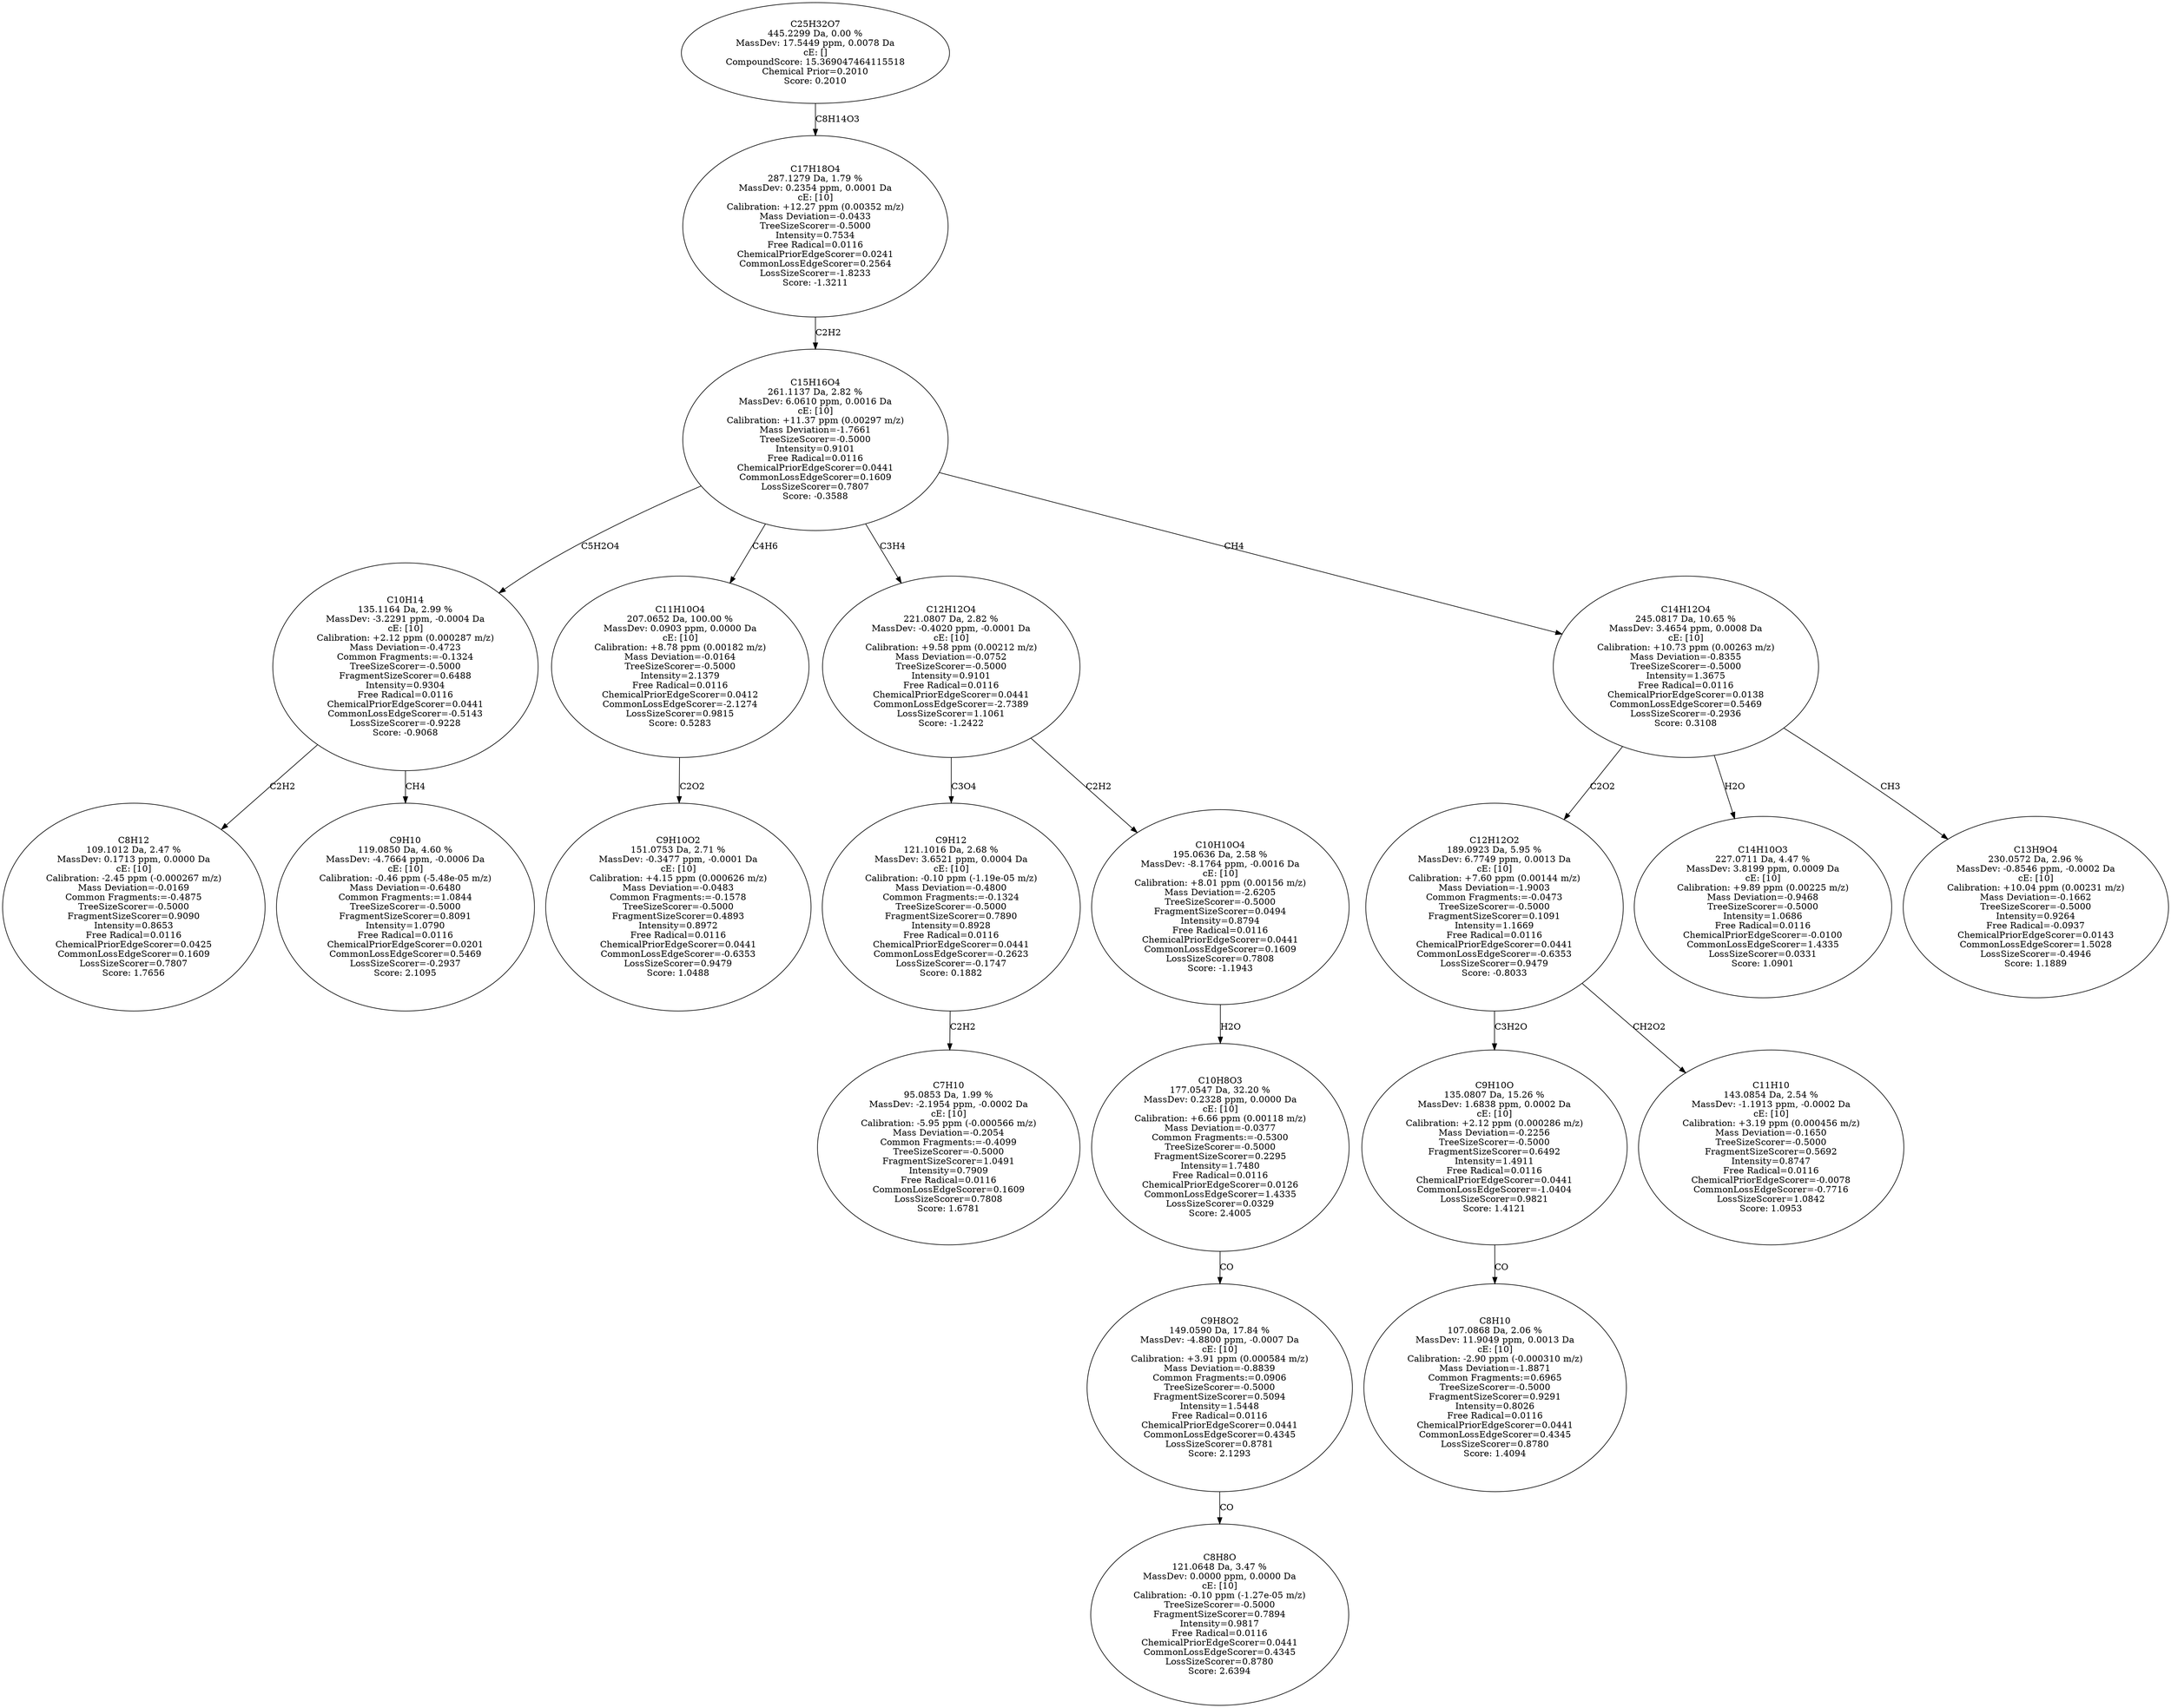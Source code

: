 strict digraph {
v1 [label="C8H12\n109.1012 Da, 2.47 %\nMassDev: 0.1713 ppm, 0.0000 Da\ncE: [10]\nCalibration: -2.45 ppm (-0.000267 m/z)\nMass Deviation=-0.0169\nCommon Fragments:=-0.4875\nTreeSizeScorer=-0.5000\nFragmentSizeScorer=0.9090\nIntensity=0.8653\nFree Radical=0.0116\nChemicalPriorEdgeScorer=0.0425\nCommonLossEdgeScorer=0.1609\nLossSizeScorer=0.7807\nScore: 1.7656"];
v2 [label="C9H10\n119.0850 Da, 4.60 %\nMassDev: -4.7664 ppm, -0.0006 Da\ncE: [10]\nCalibration: -0.46 ppm (-5.48e-05 m/z)\nMass Deviation=-0.6480\nCommon Fragments:=1.0844\nTreeSizeScorer=-0.5000\nFragmentSizeScorer=0.8091\nIntensity=1.0790\nFree Radical=0.0116\nChemicalPriorEdgeScorer=0.0201\nCommonLossEdgeScorer=0.5469\nLossSizeScorer=-0.2937\nScore: 2.1095"];
v3 [label="C10H14\n135.1164 Da, 2.99 %\nMassDev: -3.2291 ppm, -0.0004 Da\ncE: [10]\nCalibration: +2.12 ppm (0.000287 m/z)\nMass Deviation=-0.4723\nCommon Fragments:=-0.1324\nTreeSizeScorer=-0.5000\nFragmentSizeScorer=0.6488\nIntensity=0.9304\nFree Radical=0.0116\nChemicalPriorEdgeScorer=0.0441\nCommonLossEdgeScorer=-0.5143\nLossSizeScorer=-0.9228\nScore: -0.9068"];
v4 [label="C9H10O2\n151.0753 Da, 2.71 %\nMassDev: -0.3477 ppm, -0.0001 Da\ncE: [10]\nCalibration: +4.15 ppm (0.000626 m/z)\nMass Deviation=-0.0483\nCommon Fragments:=-0.1578\nTreeSizeScorer=-0.5000\nFragmentSizeScorer=0.4893\nIntensity=0.8972\nFree Radical=0.0116\nChemicalPriorEdgeScorer=0.0441\nCommonLossEdgeScorer=-0.6353\nLossSizeScorer=0.9479\nScore: 1.0488"];
v5 [label="C11H10O4\n207.0652 Da, 100.00 %\nMassDev: 0.0903 ppm, 0.0000 Da\ncE: [10]\nCalibration: +8.78 ppm (0.00182 m/z)\nMass Deviation=-0.0164\nTreeSizeScorer=-0.5000\nIntensity=2.1379\nFree Radical=0.0116\nChemicalPriorEdgeScorer=0.0412\nCommonLossEdgeScorer=-2.1274\nLossSizeScorer=0.9815\nScore: 0.5283"];
v6 [label="C7H10\n95.0853 Da, 1.99 %\nMassDev: -2.1954 ppm, -0.0002 Da\ncE: [10]\nCalibration: -5.95 ppm (-0.000566 m/z)\nMass Deviation=-0.2054\nCommon Fragments:=-0.4099\nTreeSizeScorer=-0.5000\nFragmentSizeScorer=1.0491\nIntensity=0.7909\nFree Radical=0.0116\nCommonLossEdgeScorer=0.1609\nLossSizeScorer=0.7808\nScore: 1.6781"];
v7 [label="C9H12\n121.1016 Da, 2.68 %\nMassDev: 3.6521 ppm, 0.0004 Da\ncE: [10]\nCalibration: -0.10 ppm (-1.19e-05 m/z)\nMass Deviation=-0.4800\nCommon Fragments:=-0.1324\nTreeSizeScorer=-0.5000\nFragmentSizeScorer=0.7890\nIntensity=0.8928\nFree Radical=0.0116\nChemicalPriorEdgeScorer=0.0441\nCommonLossEdgeScorer=-0.2623\nLossSizeScorer=-0.1747\nScore: 0.1882"];
v8 [label="C8H8O\n121.0648 Da, 3.47 %\nMassDev: 0.0000 ppm, 0.0000 Da\ncE: [10]\nCalibration: -0.10 ppm (-1.27e-05 m/z)\nTreeSizeScorer=-0.5000\nFragmentSizeScorer=0.7894\nIntensity=0.9817\nFree Radical=0.0116\nChemicalPriorEdgeScorer=0.0441\nCommonLossEdgeScorer=0.4345\nLossSizeScorer=0.8780\nScore: 2.6394"];
v9 [label="C9H8O2\n149.0590 Da, 17.84 %\nMassDev: -4.8800 ppm, -0.0007 Da\ncE: [10]\nCalibration: +3.91 ppm (0.000584 m/z)\nMass Deviation=-0.8839\nCommon Fragments:=0.0906\nTreeSizeScorer=-0.5000\nFragmentSizeScorer=0.5094\nIntensity=1.5448\nFree Radical=0.0116\nChemicalPriorEdgeScorer=0.0441\nCommonLossEdgeScorer=0.4345\nLossSizeScorer=0.8781\nScore: 2.1293"];
v10 [label="C10H8O3\n177.0547 Da, 32.20 %\nMassDev: 0.2328 ppm, 0.0000 Da\ncE: [10]\nCalibration: +6.66 ppm (0.00118 m/z)\nMass Deviation=-0.0377\nCommon Fragments:=-0.5300\nTreeSizeScorer=-0.5000\nFragmentSizeScorer=0.2295\nIntensity=1.7480\nFree Radical=0.0116\nChemicalPriorEdgeScorer=0.0126\nCommonLossEdgeScorer=1.4335\nLossSizeScorer=0.0329\nScore: 2.4005"];
v11 [label="C10H10O4\n195.0636 Da, 2.58 %\nMassDev: -8.1764 ppm, -0.0016 Da\ncE: [10]\nCalibration: +8.01 ppm (0.00156 m/z)\nMass Deviation=-2.6205\nTreeSizeScorer=-0.5000\nFragmentSizeScorer=0.0494\nIntensity=0.8794\nFree Radical=0.0116\nChemicalPriorEdgeScorer=0.0441\nCommonLossEdgeScorer=0.1609\nLossSizeScorer=0.7808\nScore: -1.1943"];
v12 [label="C12H12O4\n221.0807 Da, 2.82 %\nMassDev: -0.4020 ppm, -0.0001 Da\ncE: [10]\nCalibration: +9.58 ppm (0.00212 m/z)\nMass Deviation=-0.0752\nTreeSizeScorer=-0.5000\nIntensity=0.9101\nFree Radical=0.0116\nChemicalPriorEdgeScorer=0.0441\nCommonLossEdgeScorer=-2.7389\nLossSizeScorer=1.1061\nScore: -1.2422"];
v13 [label="C8H10\n107.0868 Da, 2.06 %\nMassDev: 11.9049 ppm, 0.0013 Da\ncE: [10]\nCalibration: -2.90 ppm (-0.000310 m/z)\nMass Deviation=-1.8871\nCommon Fragments:=0.6965\nTreeSizeScorer=-0.5000\nFragmentSizeScorer=0.9291\nIntensity=0.8026\nFree Radical=0.0116\nChemicalPriorEdgeScorer=0.0441\nCommonLossEdgeScorer=0.4345\nLossSizeScorer=0.8780\nScore: 1.4094"];
v14 [label="C9H10O\n135.0807 Da, 15.26 %\nMassDev: 1.6838 ppm, 0.0002 Da\ncE: [10]\nCalibration: +2.12 ppm (0.000286 m/z)\nMass Deviation=-0.2256\nTreeSizeScorer=-0.5000\nFragmentSizeScorer=0.6492\nIntensity=1.4911\nFree Radical=0.0116\nChemicalPriorEdgeScorer=0.0441\nCommonLossEdgeScorer=-1.0404\nLossSizeScorer=0.9821\nScore: 1.4121"];
v15 [label="C11H10\n143.0854 Da, 2.54 %\nMassDev: -1.1913 ppm, -0.0002 Da\ncE: [10]\nCalibration: +3.19 ppm (0.000456 m/z)\nMass Deviation=-0.1650\nTreeSizeScorer=-0.5000\nFragmentSizeScorer=0.5692\nIntensity=0.8747\nFree Radical=0.0116\nChemicalPriorEdgeScorer=-0.0078\nCommonLossEdgeScorer=-0.7716\nLossSizeScorer=1.0842\nScore: 1.0953"];
v16 [label="C12H12O2\n189.0923 Da, 5.95 %\nMassDev: 6.7749 ppm, 0.0013 Da\ncE: [10]\nCalibration: +7.60 ppm (0.00144 m/z)\nMass Deviation=-1.9003\nCommon Fragments:=-0.0473\nTreeSizeScorer=-0.5000\nFragmentSizeScorer=0.1091\nIntensity=1.1669\nFree Radical=0.0116\nChemicalPriorEdgeScorer=0.0441\nCommonLossEdgeScorer=-0.6353\nLossSizeScorer=0.9479\nScore: -0.8033"];
v17 [label="C14H10O3\n227.0711 Da, 4.47 %\nMassDev: 3.8199 ppm, 0.0009 Da\ncE: [10]\nCalibration: +9.89 ppm (0.00225 m/z)\nMass Deviation=-0.9468\nTreeSizeScorer=-0.5000\nIntensity=1.0686\nFree Radical=0.0116\nChemicalPriorEdgeScorer=-0.0100\nCommonLossEdgeScorer=1.4335\nLossSizeScorer=0.0331\nScore: 1.0901"];
v18 [label="C13H9O4\n230.0572 Da, 2.96 %\nMassDev: -0.8546 ppm, -0.0002 Da\ncE: [10]\nCalibration: +10.04 ppm (0.00231 m/z)\nMass Deviation=-0.1662\nTreeSizeScorer=-0.5000\nIntensity=0.9264\nFree Radical=-0.0937\nChemicalPriorEdgeScorer=0.0143\nCommonLossEdgeScorer=1.5028\nLossSizeScorer=-0.4946\nScore: 1.1889"];
v19 [label="C14H12O4\n245.0817 Da, 10.65 %\nMassDev: 3.4654 ppm, 0.0008 Da\ncE: [10]\nCalibration: +10.73 ppm (0.00263 m/z)\nMass Deviation=-0.8355\nTreeSizeScorer=-0.5000\nIntensity=1.3675\nFree Radical=0.0116\nChemicalPriorEdgeScorer=0.0138\nCommonLossEdgeScorer=0.5469\nLossSizeScorer=-0.2936\nScore: 0.3108"];
v20 [label="C15H16O4\n261.1137 Da, 2.82 %\nMassDev: 6.0610 ppm, 0.0016 Da\ncE: [10]\nCalibration: +11.37 ppm (0.00297 m/z)\nMass Deviation=-1.7661\nTreeSizeScorer=-0.5000\nIntensity=0.9101\nFree Radical=0.0116\nChemicalPriorEdgeScorer=0.0441\nCommonLossEdgeScorer=0.1609\nLossSizeScorer=0.7807\nScore: -0.3588"];
v21 [label="C17H18O4\n287.1279 Da, 1.79 %\nMassDev: 0.2354 ppm, 0.0001 Da\ncE: [10]\nCalibration: +12.27 ppm (0.00352 m/z)\nMass Deviation=-0.0433\nTreeSizeScorer=-0.5000\nIntensity=0.7534\nFree Radical=0.0116\nChemicalPriorEdgeScorer=0.0241\nCommonLossEdgeScorer=0.2564\nLossSizeScorer=-1.8233\nScore: -1.3211"];
v22 [label="C25H32O7\n445.2299 Da, 0.00 %\nMassDev: 17.5449 ppm, 0.0078 Da\ncE: []\nCompoundScore: 15.369047464115518\nChemical Prior=0.2010\nScore: 0.2010"];
v3 -> v1 [label="C2H2"];
v3 -> v2 [label="CH4"];
v20 -> v3 [label="C5H2O4"];
v5 -> v4 [label="C2O2"];
v20 -> v5 [label="C4H6"];
v7 -> v6 [label="C2H2"];
v12 -> v7 [label="C3O4"];
v9 -> v8 [label="CO"];
v10 -> v9 [label="CO"];
v11 -> v10 [label="H2O"];
v12 -> v11 [label="C2H2"];
v20 -> v12 [label="C3H4"];
v14 -> v13 [label="CO"];
v16 -> v14 [label="C3H2O"];
v16 -> v15 [label="CH2O2"];
v19 -> v16 [label="C2O2"];
v19 -> v17 [label="H2O"];
v19 -> v18 [label="CH3"];
v20 -> v19 [label="CH4"];
v21 -> v20 [label="C2H2"];
v22 -> v21 [label="C8H14O3"];
}